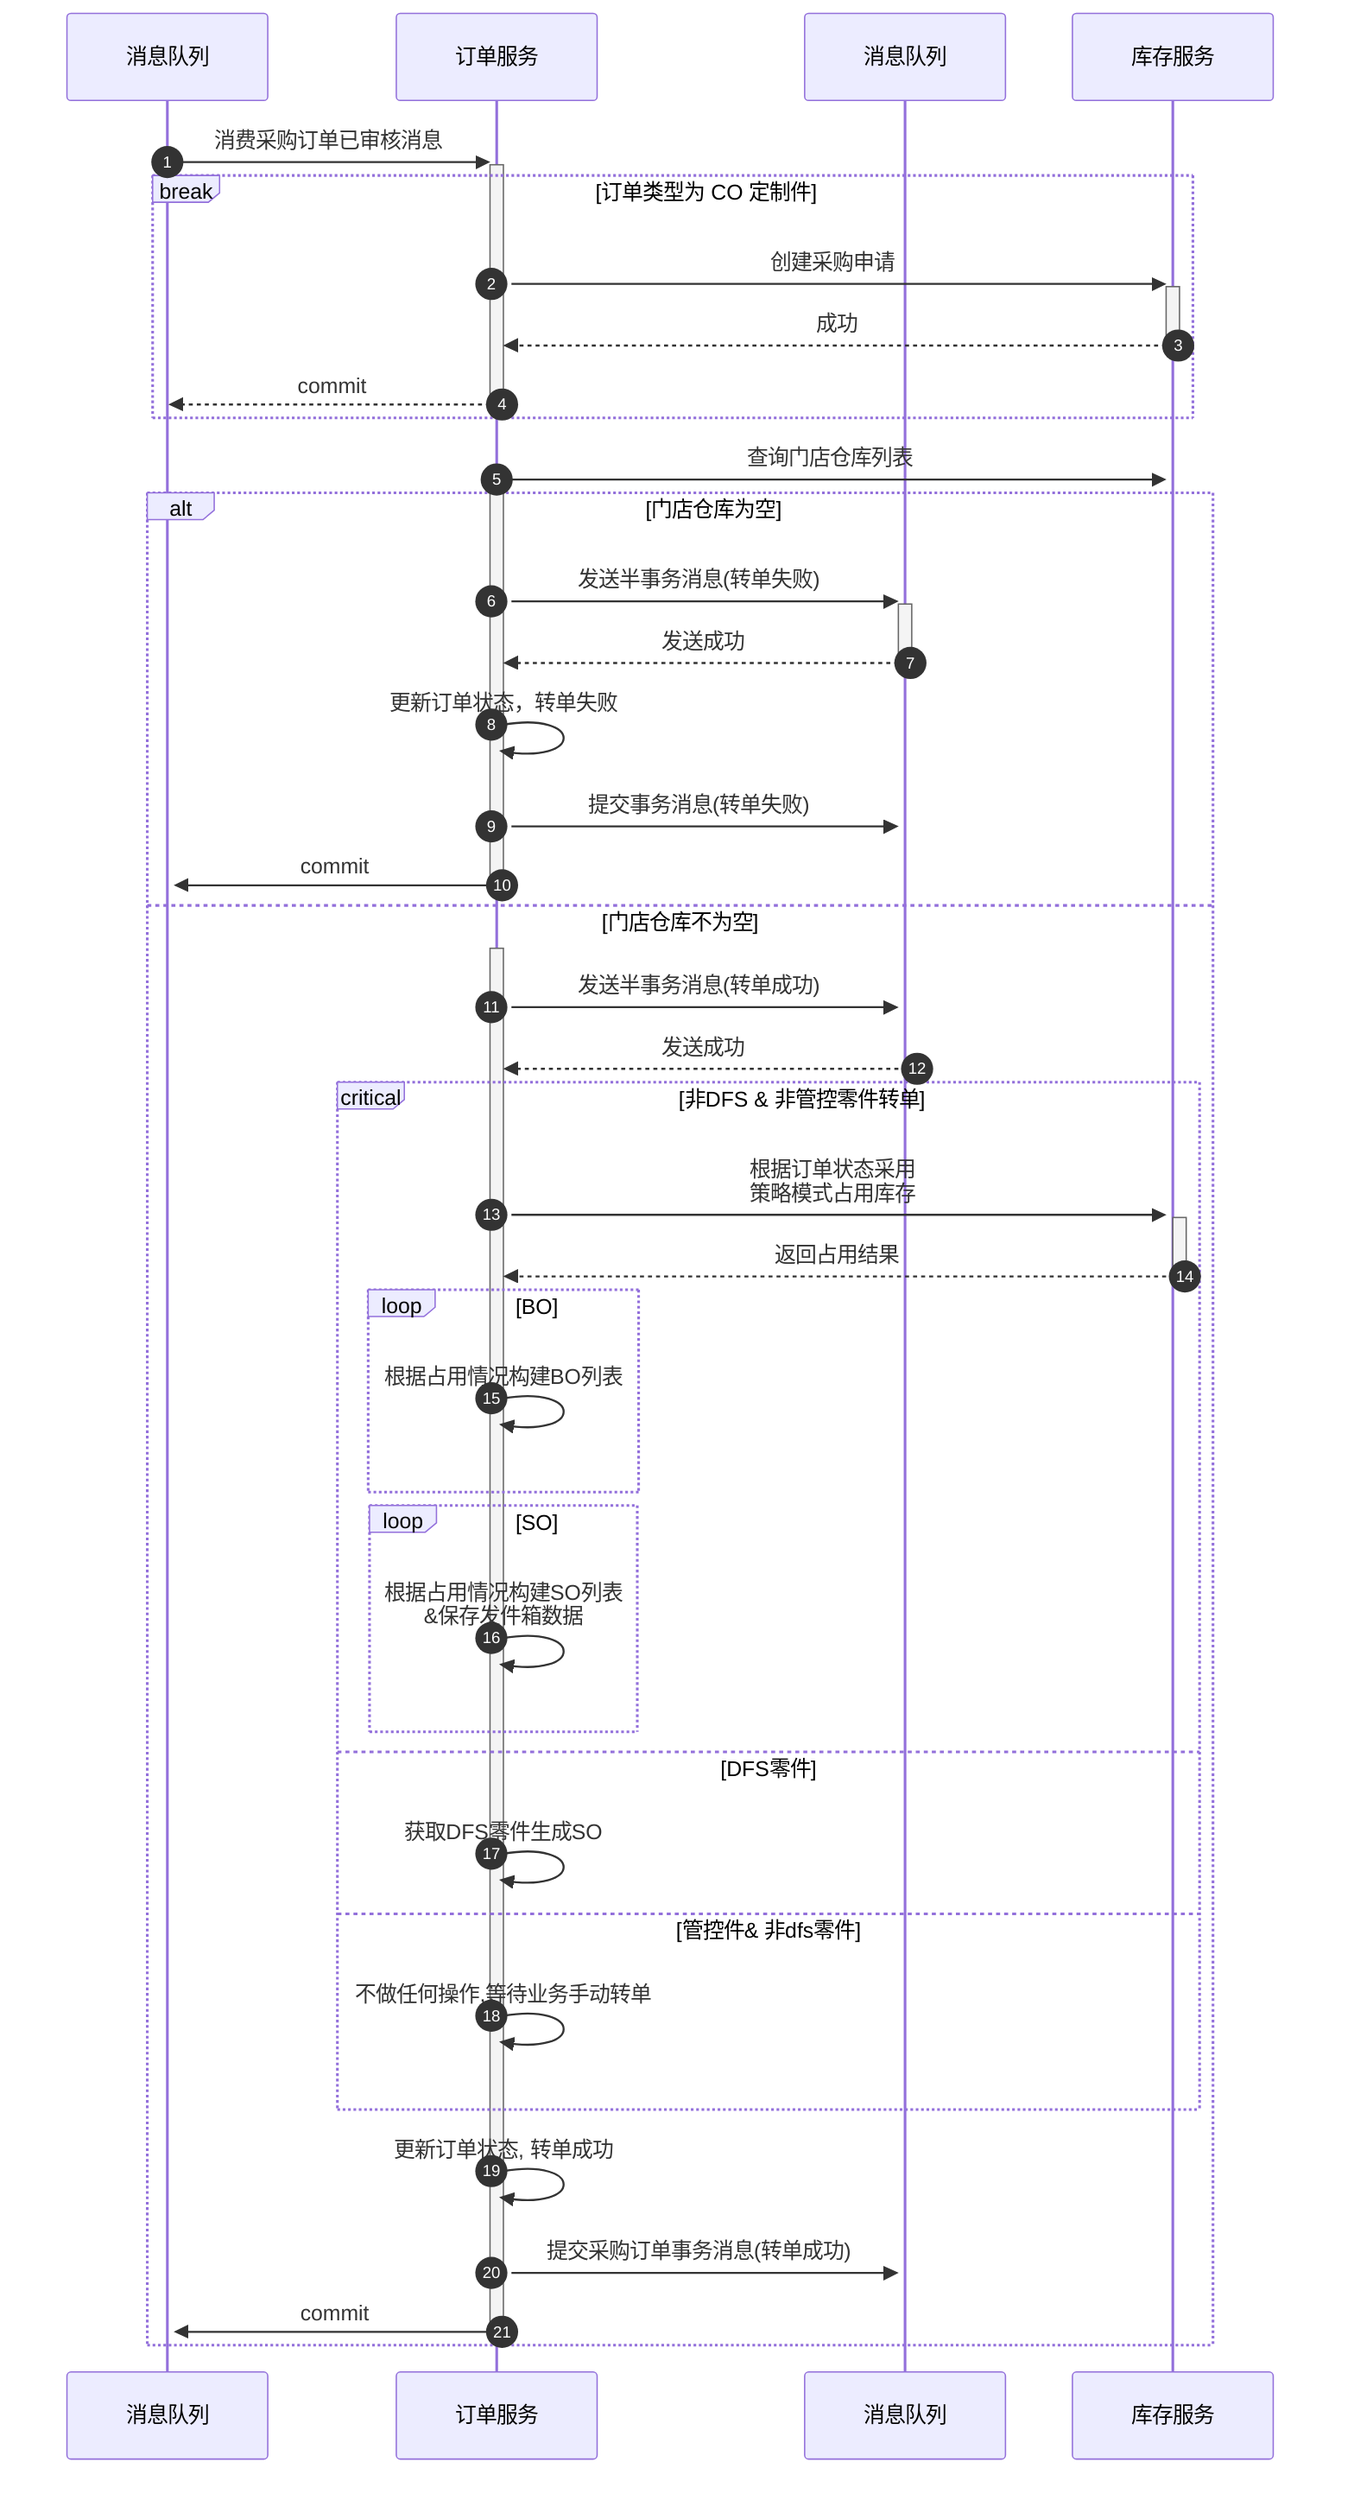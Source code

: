 sequenceDiagram
    autonumber
    participant a1 as 消息队列
    participant a2 as 订单服务
    participant a3 as 消息队列
    participant a4 as 库存服务
    a1 ->>+ a2: 消费采购订单已审核消息
    break 订单类型为 CO 定制件
        a2 ->>+ a4: 创建采购申请
        a4 -->>- a2: 成功
        a2 -->>- a1: commit
    end
    a2 ->>+ a4: 查询门店仓库列表
    activate a2
    alt 门店仓库为空
        a2 ->>+ a3: 发送半事务消息(转单失败)
        a3 -->>- a2: 发送成功
        a2 ->> a2: 更新订单状态，转单失败
        a2 ->>+ a3: 提交事务消息(转单失败)
        a2 ->>+ a1: commit
        deactivate a2

    else 门店仓库不为空
        activate a2
        a2 ->>+ a3: 发送半事务消息(转单成功)
        a3 -->> a2: 发送成功
        critical 非DFS & 非管控零件转单
            a2 ->>+ a4: 根据订单状态采用<br/>策略模式占用库存
            a4 -->>- a2: 返回占用结果
            loop BO
                a2 ->> a2: 根据占用情况构建BO列表
            end
            loop SO
                a2 ->> a2: 根据占用情况构建SO列表<br/>&保存发件箱数据
            end
        option DFS零件
            a2 ->> a2: 获取DFS零件生成SO
        option 管控件& 非dfs零件
            a2 ->> a2: 不做任何操作,等待业务手动转单
        end
        a2 ->> a2: 更新订单状态, 转单成功
        a2 ->> a3: 提交采购订单事务消息(转单成功)
        a2 ->>+ a1: commit
        deactivate a2
    end